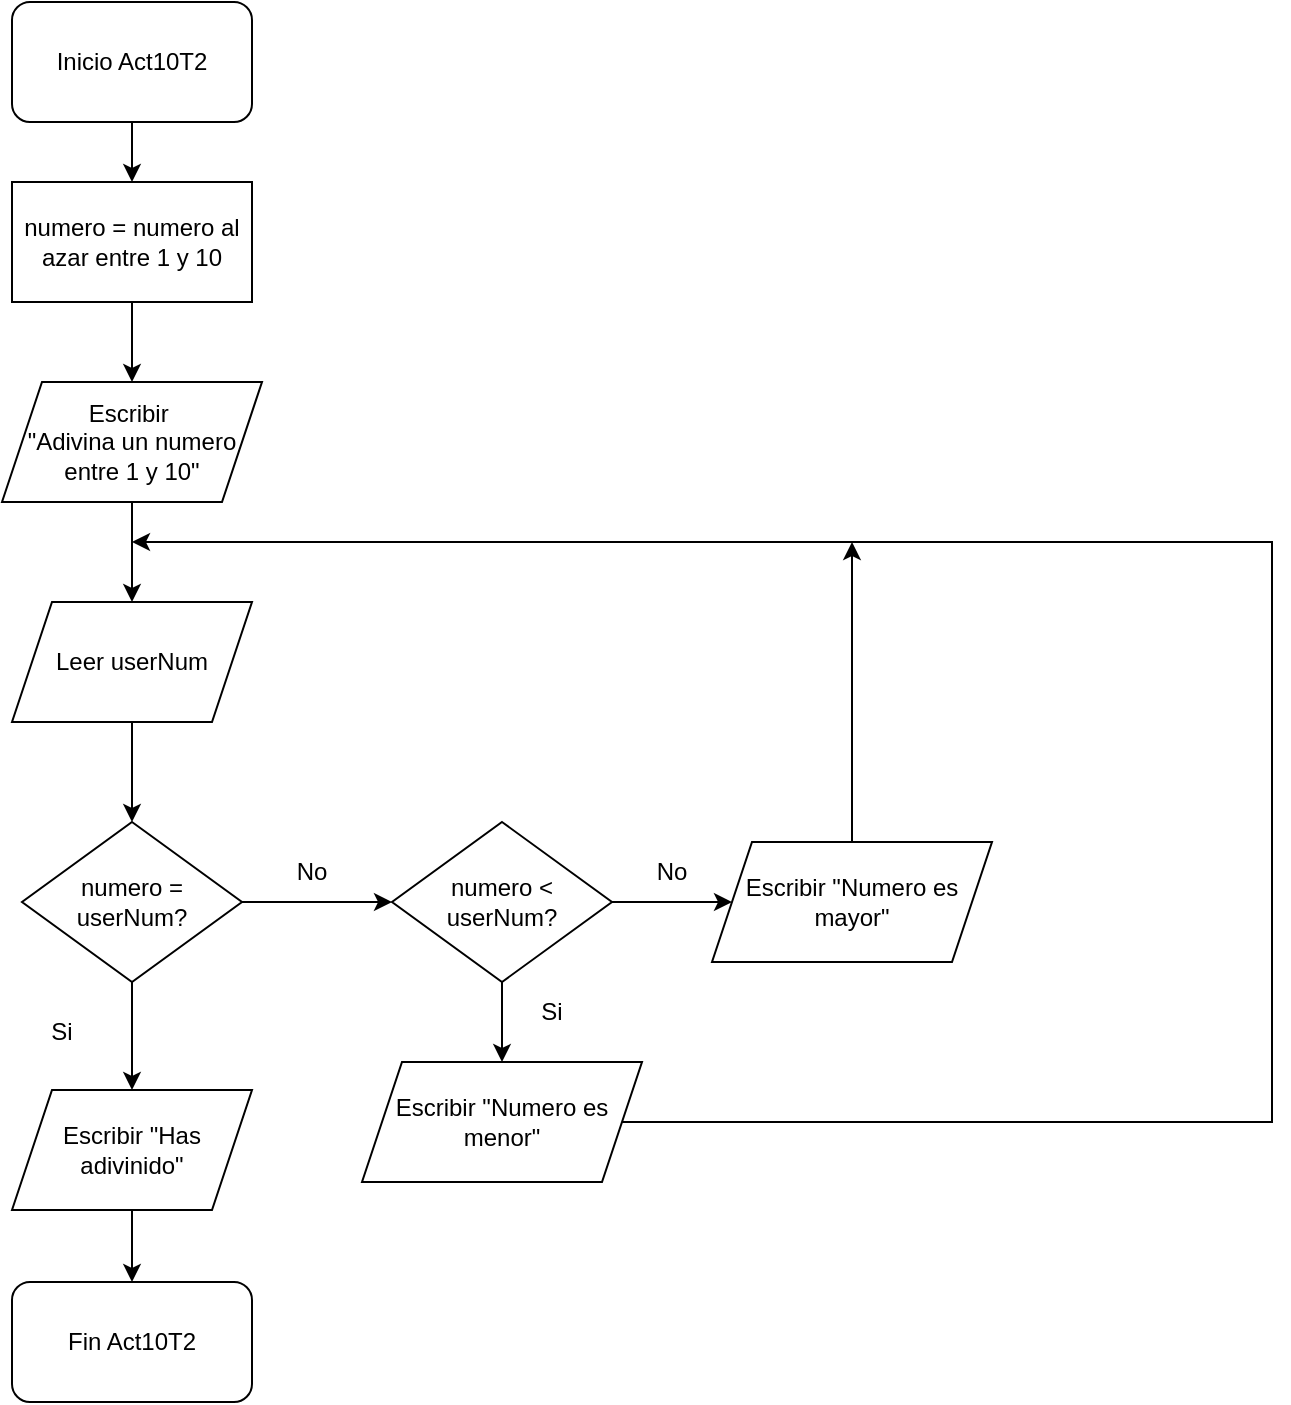<mxfile version="21.7.5" type="device">
  <diagram name="Página-1" id="3YUEQ14AfohH6Qe3LJwl">
    <mxGraphModel dx="2093" dy="1045" grid="1" gridSize="10" guides="1" tooltips="1" connect="1" arrows="1" fold="1" page="1" pageScale="1" pageWidth="827" pageHeight="1169" math="0" shadow="0">
      <root>
        <mxCell id="0" />
        <mxCell id="1" parent="0" />
        <mxCell id="5pzZoGVCx7aaSOv3l4cf-11" style="edgeStyle=orthogonalEdgeStyle;rounded=0;orthogonalLoop=1;jettySize=auto;html=1;" edge="1" parent="1" source="5pzZoGVCx7aaSOv3l4cf-1" target="5pzZoGVCx7aaSOv3l4cf-2">
          <mxGeometry relative="1" as="geometry" />
        </mxCell>
        <mxCell id="5pzZoGVCx7aaSOv3l4cf-1" value="Inicio Act10T2" style="rounded=1;whiteSpace=wrap;html=1;" vertex="1" parent="1">
          <mxGeometry x="160" y="40" width="120" height="60" as="geometry" />
        </mxCell>
        <mxCell id="5pzZoGVCx7aaSOv3l4cf-12" style="edgeStyle=orthogonalEdgeStyle;rounded=0;orthogonalLoop=1;jettySize=auto;html=1;" edge="1" parent="1" source="5pzZoGVCx7aaSOv3l4cf-2" target="5pzZoGVCx7aaSOv3l4cf-3">
          <mxGeometry relative="1" as="geometry" />
        </mxCell>
        <mxCell id="5pzZoGVCx7aaSOv3l4cf-2" value="numero = numero al azar entre 1 y 10" style="rounded=0;whiteSpace=wrap;html=1;" vertex="1" parent="1">
          <mxGeometry x="160" y="130" width="120" height="60" as="geometry" />
        </mxCell>
        <mxCell id="5pzZoGVCx7aaSOv3l4cf-13" style="edgeStyle=orthogonalEdgeStyle;rounded=0;orthogonalLoop=1;jettySize=auto;html=1;entryX=0.5;entryY=0;entryDx=0;entryDy=0;" edge="1" parent="1" source="5pzZoGVCx7aaSOv3l4cf-20" target="5pzZoGVCx7aaSOv3l4cf-4">
          <mxGeometry relative="1" as="geometry" />
        </mxCell>
        <mxCell id="5pzZoGVCx7aaSOv3l4cf-3" value="Escribir&amp;nbsp;&lt;br&gt;&quot;Adivina un numero entre 1 y 10&quot;" style="shape=parallelogram;perimeter=parallelogramPerimeter;whiteSpace=wrap;html=1;fixedSize=1;" vertex="1" parent="1">
          <mxGeometry x="155" y="230" width="130" height="60" as="geometry" />
        </mxCell>
        <mxCell id="5pzZoGVCx7aaSOv3l4cf-14" style="edgeStyle=orthogonalEdgeStyle;rounded=0;orthogonalLoop=1;jettySize=auto;html=1;entryX=0;entryY=0.5;entryDx=0;entryDy=0;" edge="1" parent="1" source="5pzZoGVCx7aaSOv3l4cf-4" target="5pzZoGVCx7aaSOv3l4cf-8">
          <mxGeometry relative="1" as="geometry" />
        </mxCell>
        <mxCell id="5pzZoGVCx7aaSOv3l4cf-26" style="edgeStyle=orthogonalEdgeStyle;rounded=0;orthogonalLoop=1;jettySize=auto;html=1;entryX=0.5;entryY=0;entryDx=0;entryDy=0;" edge="1" parent="1" source="5pzZoGVCx7aaSOv3l4cf-4" target="5pzZoGVCx7aaSOv3l4cf-7">
          <mxGeometry relative="1" as="geometry" />
        </mxCell>
        <mxCell id="5pzZoGVCx7aaSOv3l4cf-4" value="numero = userNum?" style="rhombus;whiteSpace=wrap;html=1;" vertex="1" parent="1">
          <mxGeometry x="165" y="450" width="110" height="80" as="geometry" />
        </mxCell>
        <mxCell id="5pzZoGVCx7aaSOv3l4cf-6" value="Fin Act10T2" style="rounded=1;whiteSpace=wrap;html=1;" vertex="1" parent="1">
          <mxGeometry x="160" y="680" width="120" height="60" as="geometry" />
        </mxCell>
        <mxCell id="5pzZoGVCx7aaSOv3l4cf-27" style="edgeStyle=orthogonalEdgeStyle;rounded=0;orthogonalLoop=1;jettySize=auto;html=1;entryX=0.5;entryY=0;entryDx=0;entryDy=0;" edge="1" parent="1" source="5pzZoGVCx7aaSOv3l4cf-7" target="5pzZoGVCx7aaSOv3l4cf-6">
          <mxGeometry relative="1" as="geometry" />
        </mxCell>
        <mxCell id="5pzZoGVCx7aaSOv3l4cf-7" value="Escribir &quot;Has adivinido&quot;" style="shape=parallelogram;perimeter=parallelogramPerimeter;whiteSpace=wrap;html=1;fixedSize=1;" vertex="1" parent="1">
          <mxGeometry x="160" y="584" width="120" height="60" as="geometry" />
        </mxCell>
        <mxCell id="5pzZoGVCx7aaSOv3l4cf-22" style="edgeStyle=orthogonalEdgeStyle;rounded=0;orthogonalLoop=1;jettySize=auto;html=1;entryX=0.5;entryY=0;entryDx=0;entryDy=0;" edge="1" parent="1" source="5pzZoGVCx7aaSOv3l4cf-8" target="5pzZoGVCx7aaSOv3l4cf-10">
          <mxGeometry relative="1" as="geometry" />
        </mxCell>
        <mxCell id="5pzZoGVCx7aaSOv3l4cf-23" style="edgeStyle=orthogonalEdgeStyle;rounded=0;orthogonalLoop=1;jettySize=auto;html=1;entryX=0;entryY=0.5;entryDx=0;entryDy=0;" edge="1" parent="1" source="5pzZoGVCx7aaSOv3l4cf-8" target="5pzZoGVCx7aaSOv3l4cf-9">
          <mxGeometry relative="1" as="geometry" />
        </mxCell>
        <mxCell id="5pzZoGVCx7aaSOv3l4cf-8" value="numero &amp;lt; userNum?" style="rhombus;whiteSpace=wrap;html=1;" vertex="1" parent="1">
          <mxGeometry x="350" y="450" width="110" height="80" as="geometry" />
        </mxCell>
        <mxCell id="5pzZoGVCx7aaSOv3l4cf-25" style="edgeStyle=orthogonalEdgeStyle;rounded=0;orthogonalLoop=1;jettySize=auto;html=1;" edge="1" parent="1" source="5pzZoGVCx7aaSOv3l4cf-9">
          <mxGeometry relative="1" as="geometry">
            <mxPoint x="580" y="310" as="targetPoint" />
          </mxGeometry>
        </mxCell>
        <mxCell id="5pzZoGVCx7aaSOv3l4cf-9" value="Escribir &quot;Numero es mayor&quot;" style="shape=parallelogram;perimeter=parallelogramPerimeter;whiteSpace=wrap;html=1;fixedSize=1;" vertex="1" parent="1">
          <mxGeometry x="510" y="460" width="140" height="60" as="geometry" />
        </mxCell>
        <mxCell id="5pzZoGVCx7aaSOv3l4cf-24" style="edgeStyle=orthogonalEdgeStyle;rounded=0;orthogonalLoop=1;jettySize=auto;html=1;" edge="1" parent="1" source="5pzZoGVCx7aaSOv3l4cf-10">
          <mxGeometry relative="1" as="geometry">
            <mxPoint x="220" y="310" as="targetPoint" />
            <Array as="points">
              <mxPoint x="790" y="600" />
              <mxPoint x="790" y="310" />
            </Array>
          </mxGeometry>
        </mxCell>
        <mxCell id="5pzZoGVCx7aaSOv3l4cf-10" value="Escribir &quot;Numero es menor&quot;" style="shape=parallelogram;perimeter=parallelogramPerimeter;whiteSpace=wrap;html=1;fixedSize=1;" vertex="1" parent="1">
          <mxGeometry x="335" y="570" width="140" height="60" as="geometry" />
        </mxCell>
        <mxCell id="5pzZoGVCx7aaSOv3l4cf-21" value="" style="edgeStyle=orthogonalEdgeStyle;rounded=0;orthogonalLoop=1;jettySize=auto;html=1;entryX=0.5;entryY=0;entryDx=0;entryDy=0;" edge="1" parent="1" source="5pzZoGVCx7aaSOv3l4cf-3" target="5pzZoGVCx7aaSOv3l4cf-20">
          <mxGeometry relative="1" as="geometry">
            <mxPoint x="220" y="290" as="sourcePoint" />
            <mxPoint x="220" y="450" as="targetPoint" />
          </mxGeometry>
        </mxCell>
        <mxCell id="5pzZoGVCx7aaSOv3l4cf-20" value="Leer userNum" style="shape=parallelogram;perimeter=parallelogramPerimeter;whiteSpace=wrap;html=1;fixedSize=1;" vertex="1" parent="1">
          <mxGeometry x="160" y="340" width="120" height="60" as="geometry" />
        </mxCell>
        <mxCell id="5pzZoGVCx7aaSOv3l4cf-28" value="Si" style="text;html=1;strokeColor=none;fillColor=none;align=center;verticalAlign=middle;whiteSpace=wrap;rounded=0;" vertex="1" parent="1">
          <mxGeometry x="155" y="540" width="60" height="30" as="geometry" />
        </mxCell>
        <mxCell id="5pzZoGVCx7aaSOv3l4cf-29" value="Si" style="text;html=1;strokeColor=none;fillColor=none;align=center;verticalAlign=middle;whiteSpace=wrap;rounded=0;" vertex="1" parent="1">
          <mxGeometry x="400" y="530" width="60" height="30" as="geometry" />
        </mxCell>
        <mxCell id="5pzZoGVCx7aaSOv3l4cf-30" value="No" style="text;html=1;strokeColor=none;fillColor=none;align=center;verticalAlign=middle;whiteSpace=wrap;rounded=0;" vertex="1" parent="1">
          <mxGeometry x="280" y="460" width="60" height="30" as="geometry" />
        </mxCell>
        <mxCell id="5pzZoGVCx7aaSOv3l4cf-31" value="No" style="text;html=1;strokeColor=none;fillColor=none;align=center;verticalAlign=middle;whiteSpace=wrap;rounded=0;" vertex="1" parent="1">
          <mxGeometry x="460" y="460" width="60" height="30" as="geometry" />
        </mxCell>
      </root>
    </mxGraphModel>
  </diagram>
</mxfile>
